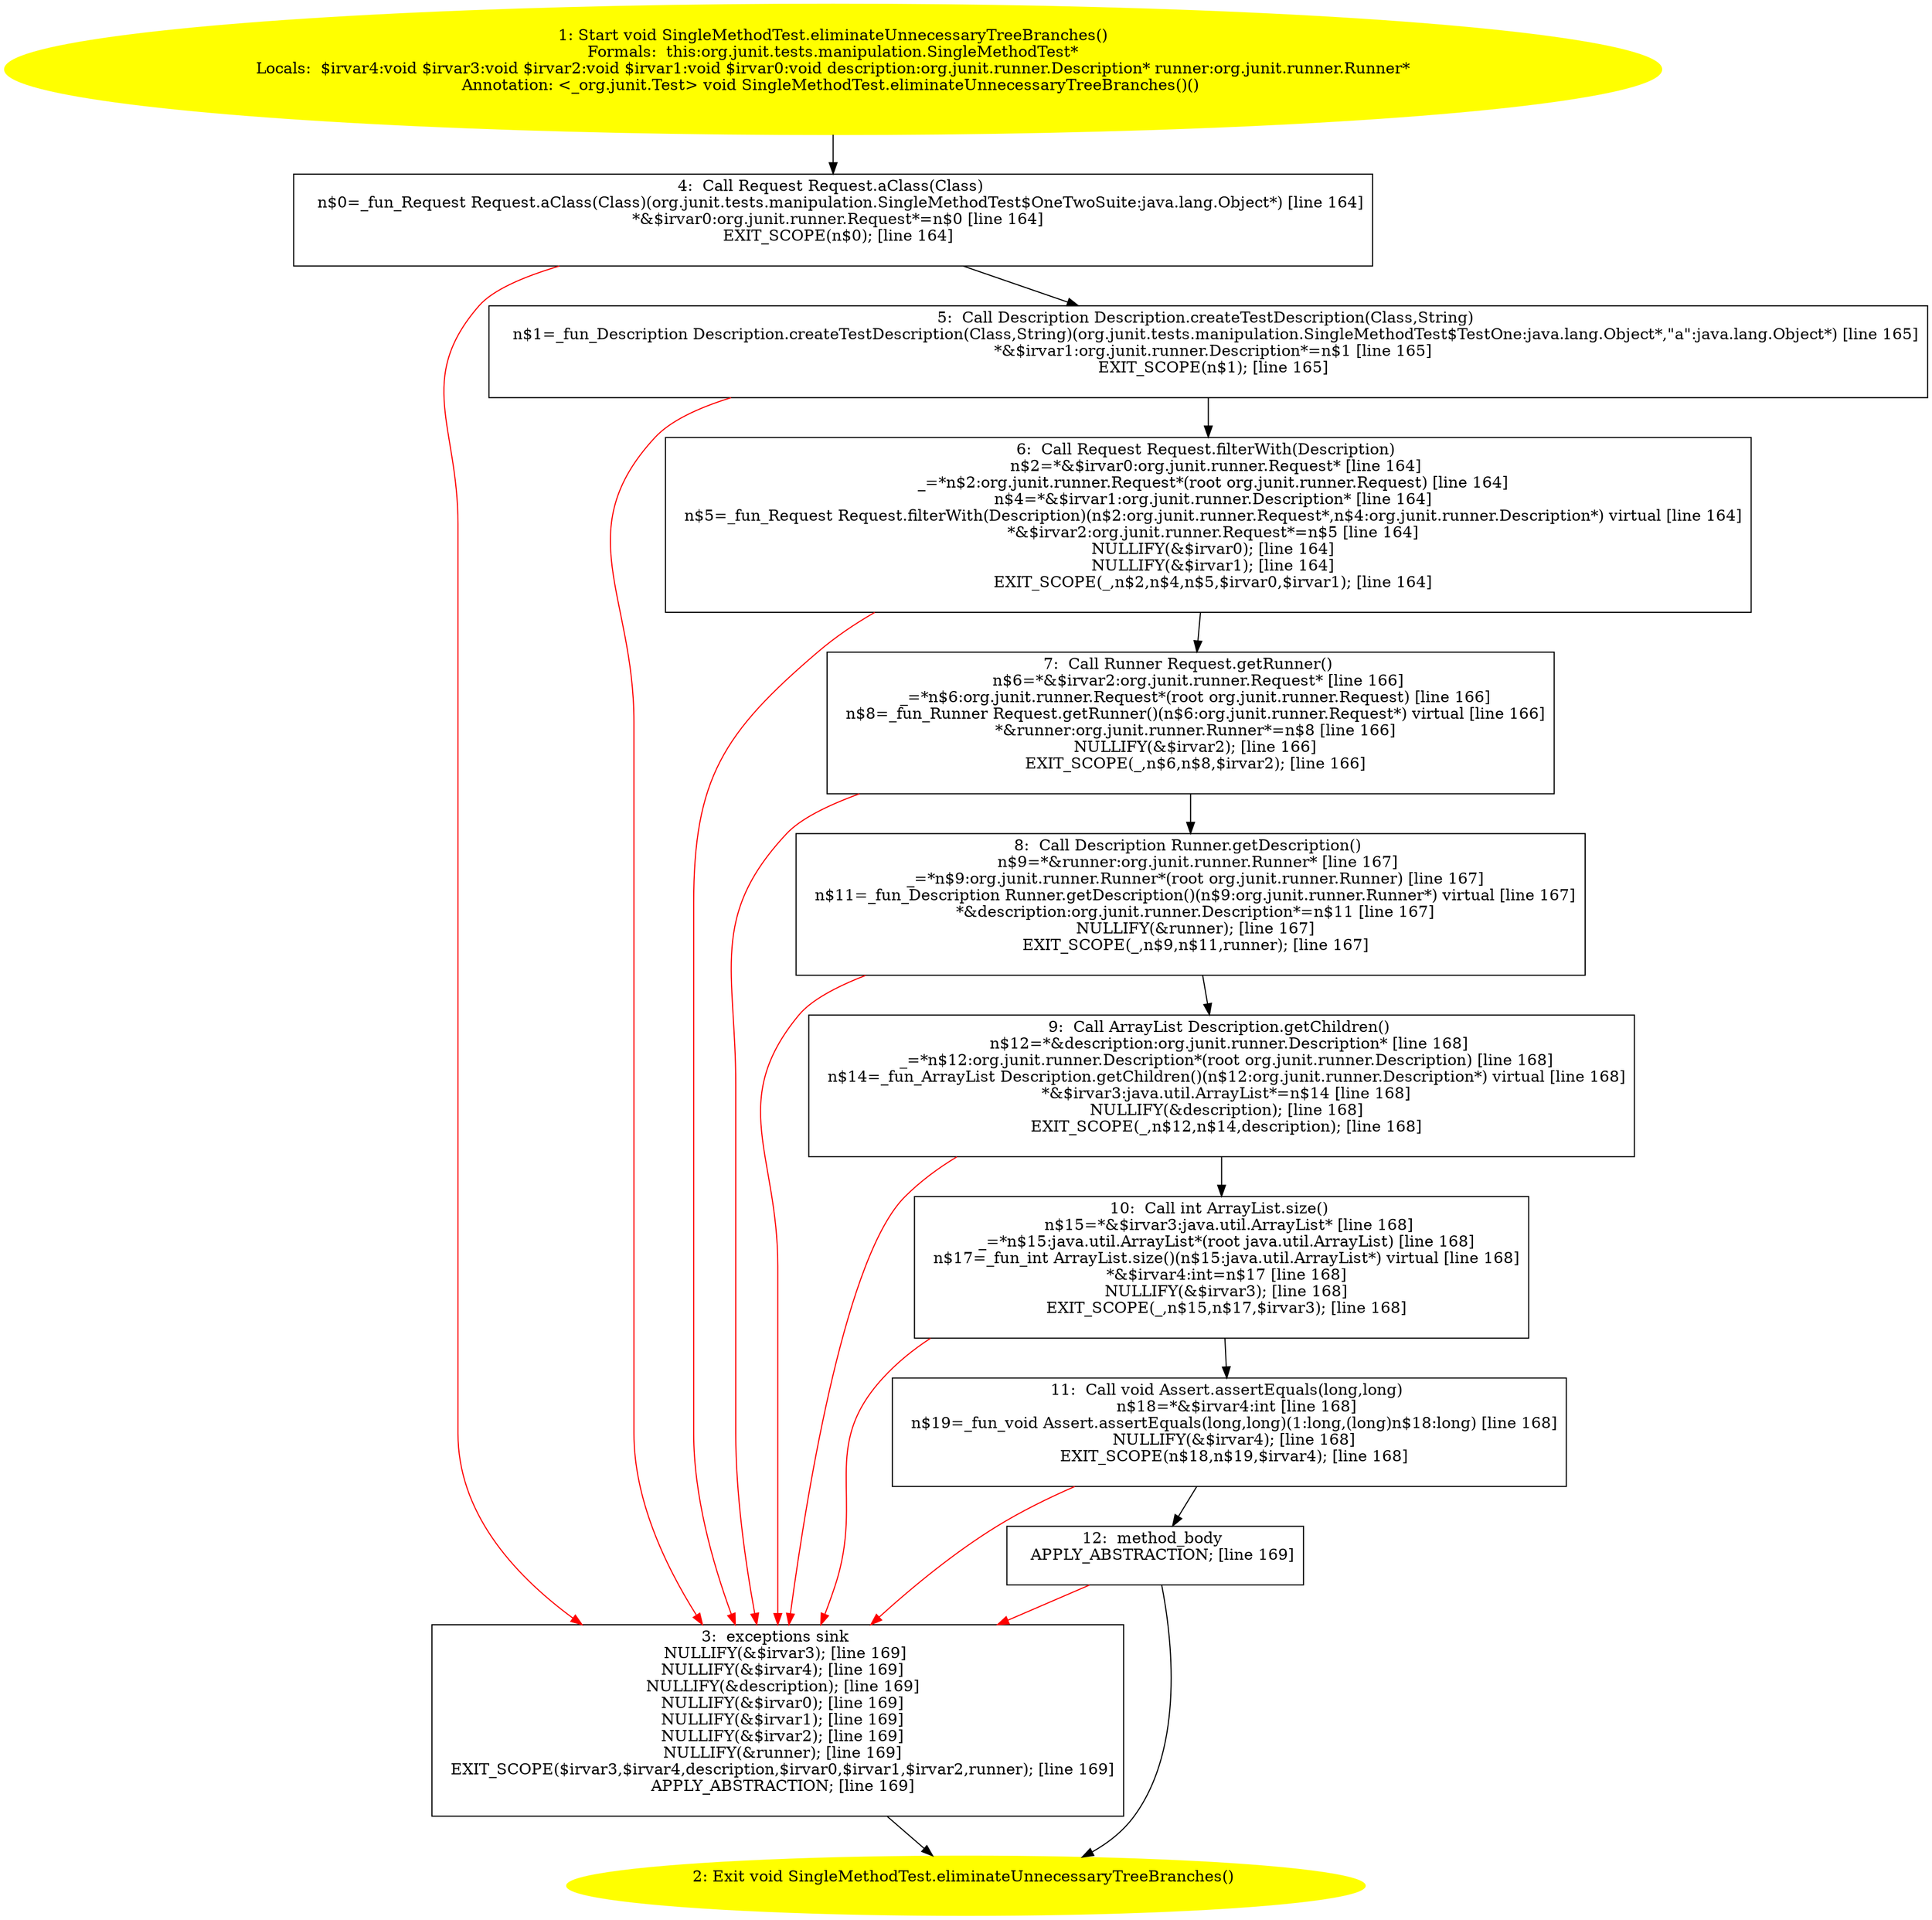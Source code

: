 /* @generated */
digraph cfg {
"org.junit.tests.manipulation.SingleMethodTest.eliminateUnnecessaryTreeBranches():void.c94d2c51eaa8e1d7b9226455f0bad934_1" [label="1: Start void SingleMethodTest.eliminateUnnecessaryTreeBranches()\nFormals:  this:org.junit.tests.manipulation.SingleMethodTest*\nLocals:  $irvar4:void $irvar3:void $irvar2:void $irvar1:void $irvar0:void description:org.junit.runner.Description* runner:org.junit.runner.Runner*\nAnnotation: <_org.junit.Test> void SingleMethodTest.eliminateUnnecessaryTreeBranches()() \n  " color=yellow style=filled]
	

	 "org.junit.tests.manipulation.SingleMethodTest.eliminateUnnecessaryTreeBranches():void.c94d2c51eaa8e1d7b9226455f0bad934_1" -> "org.junit.tests.manipulation.SingleMethodTest.eliminateUnnecessaryTreeBranches():void.c94d2c51eaa8e1d7b9226455f0bad934_4" ;
"org.junit.tests.manipulation.SingleMethodTest.eliminateUnnecessaryTreeBranches():void.c94d2c51eaa8e1d7b9226455f0bad934_2" [label="2: Exit void SingleMethodTest.eliminateUnnecessaryTreeBranches() \n  " color=yellow style=filled]
	

"org.junit.tests.manipulation.SingleMethodTest.eliminateUnnecessaryTreeBranches():void.c94d2c51eaa8e1d7b9226455f0bad934_3" [label="3:  exceptions sink \n   NULLIFY(&$irvar3); [line 169]\n  NULLIFY(&$irvar4); [line 169]\n  NULLIFY(&description); [line 169]\n  NULLIFY(&$irvar0); [line 169]\n  NULLIFY(&$irvar1); [line 169]\n  NULLIFY(&$irvar2); [line 169]\n  NULLIFY(&runner); [line 169]\n  EXIT_SCOPE($irvar3,$irvar4,description,$irvar0,$irvar1,$irvar2,runner); [line 169]\n  APPLY_ABSTRACTION; [line 169]\n " shape="box"]
	

	 "org.junit.tests.manipulation.SingleMethodTest.eliminateUnnecessaryTreeBranches():void.c94d2c51eaa8e1d7b9226455f0bad934_3" -> "org.junit.tests.manipulation.SingleMethodTest.eliminateUnnecessaryTreeBranches():void.c94d2c51eaa8e1d7b9226455f0bad934_2" ;
"org.junit.tests.manipulation.SingleMethodTest.eliminateUnnecessaryTreeBranches():void.c94d2c51eaa8e1d7b9226455f0bad934_4" [label="4:  Call Request Request.aClass(Class) \n   n$0=_fun_Request Request.aClass(Class)(org.junit.tests.manipulation.SingleMethodTest$OneTwoSuite:java.lang.Object*) [line 164]\n  *&$irvar0:org.junit.runner.Request*=n$0 [line 164]\n  EXIT_SCOPE(n$0); [line 164]\n " shape="box"]
	

	 "org.junit.tests.manipulation.SingleMethodTest.eliminateUnnecessaryTreeBranches():void.c94d2c51eaa8e1d7b9226455f0bad934_4" -> "org.junit.tests.manipulation.SingleMethodTest.eliminateUnnecessaryTreeBranches():void.c94d2c51eaa8e1d7b9226455f0bad934_5" ;
	 "org.junit.tests.manipulation.SingleMethodTest.eliminateUnnecessaryTreeBranches():void.c94d2c51eaa8e1d7b9226455f0bad934_4" -> "org.junit.tests.manipulation.SingleMethodTest.eliminateUnnecessaryTreeBranches():void.c94d2c51eaa8e1d7b9226455f0bad934_3" [color="red" ];
"org.junit.tests.manipulation.SingleMethodTest.eliminateUnnecessaryTreeBranches():void.c94d2c51eaa8e1d7b9226455f0bad934_5" [label="5:  Call Description Description.createTestDescription(Class,String) \n   n$1=_fun_Description Description.createTestDescription(Class,String)(org.junit.tests.manipulation.SingleMethodTest$TestOne:java.lang.Object*,\"a\":java.lang.Object*) [line 165]\n  *&$irvar1:org.junit.runner.Description*=n$1 [line 165]\n  EXIT_SCOPE(n$1); [line 165]\n " shape="box"]
	

	 "org.junit.tests.manipulation.SingleMethodTest.eliminateUnnecessaryTreeBranches():void.c94d2c51eaa8e1d7b9226455f0bad934_5" -> "org.junit.tests.manipulation.SingleMethodTest.eliminateUnnecessaryTreeBranches():void.c94d2c51eaa8e1d7b9226455f0bad934_6" ;
	 "org.junit.tests.manipulation.SingleMethodTest.eliminateUnnecessaryTreeBranches():void.c94d2c51eaa8e1d7b9226455f0bad934_5" -> "org.junit.tests.manipulation.SingleMethodTest.eliminateUnnecessaryTreeBranches():void.c94d2c51eaa8e1d7b9226455f0bad934_3" [color="red" ];
"org.junit.tests.manipulation.SingleMethodTest.eliminateUnnecessaryTreeBranches():void.c94d2c51eaa8e1d7b9226455f0bad934_6" [label="6:  Call Request Request.filterWith(Description) \n   n$2=*&$irvar0:org.junit.runner.Request* [line 164]\n  _=*n$2:org.junit.runner.Request*(root org.junit.runner.Request) [line 164]\n  n$4=*&$irvar1:org.junit.runner.Description* [line 164]\n  n$5=_fun_Request Request.filterWith(Description)(n$2:org.junit.runner.Request*,n$4:org.junit.runner.Description*) virtual [line 164]\n  *&$irvar2:org.junit.runner.Request*=n$5 [line 164]\n  NULLIFY(&$irvar0); [line 164]\n  NULLIFY(&$irvar1); [line 164]\n  EXIT_SCOPE(_,n$2,n$4,n$5,$irvar0,$irvar1); [line 164]\n " shape="box"]
	

	 "org.junit.tests.manipulation.SingleMethodTest.eliminateUnnecessaryTreeBranches():void.c94d2c51eaa8e1d7b9226455f0bad934_6" -> "org.junit.tests.manipulation.SingleMethodTest.eliminateUnnecessaryTreeBranches():void.c94d2c51eaa8e1d7b9226455f0bad934_7" ;
	 "org.junit.tests.manipulation.SingleMethodTest.eliminateUnnecessaryTreeBranches():void.c94d2c51eaa8e1d7b9226455f0bad934_6" -> "org.junit.tests.manipulation.SingleMethodTest.eliminateUnnecessaryTreeBranches():void.c94d2c51eaa8e1d7b9226455f0bad934_3" [color="red" ];
"org.junit.tests.manipulation.SingleMethodTest.eliminateUnnecessaryTreeBranches():void.c94d2c51eaa8e1d7b9226455f0bad934_7" [label="7:  Call Runner Request.getRunner() \n   n$6=*&$irvar2:org.junit.runner.Request* [line 166]\n  _=*n$6:org.junit.runner.Request*(root org.junit.runner.Request) [line 166]\n  n$8=_fun_Runner Request.getRunner()(n$6:org.junit.runner.Request*) virtual [line 166]\n  *&runner:org.junit.runner.Runner*=n$8 [line 166]\n  NULLIFY(&$irvar2); [line 166]\n  EXIT_SCOPE(_,n$6,n$8,$irvar2); [line 166]\n " shape="box"]
	

	 "org.junit.tests.manipulation.SingleMethodTest.eliminateUnnecessaryTreeBranches():void.c94d2c51eaa8e1d7b9226455f0bad934_7" -> "org.junit.tests.manipulation.SingleMethodTest.eliminateUnnecessaryTreeBranches():void.c94d2c51eaa8e1d7b9226455f0bad934_8" ;
	 "org.junit.tests.manipulation.SingleMethodTest.eliminateUnnecessaryTreeBranches():void.c94d2c51eaa8e1d7b9226455f0bad934_7" -> "org.junit.tests.manipulation.SingleMethodTest.eliminateUnnecessaryTreeBranches():void.c94d2c51eaa8e1d7b9226455f0bad934_3" [color="red" ];
"org.junit.tests.manipulation.SingleMethodTest.eliminateUnnecessaryTreeBranches():void.c94d2c51eaa8e1d7b9226455f0bad934_8" [label="8:  Call Description Runner.getDescription() \n   n$9=*&runner:org.junit.runner.Runner* [line 167]\n  _=*n$9:org.junit.runner.Runner*(root org.junit.runner.Runner) [line 167]\n  n$11=_fun_Description Runner.getDescription()(n$9:org.junit.runner.Runner*) virtual [line 167]\n  *&description:org.junit.runner.Description*=n$11 [line 167]\n  NULLIFY(&runner); [line 167]\n  EXIT_SCOPE(_,n$9,n$11,runner); [line 167]\n " shape="box"]
	

	 "org.junit.tests.manipulation.SingleMethodTest.eliminateUnnecessaryTreeBranches():void.c94d2c51eaa8e1d7b9226455f0bad934_8" -> "org.junit.tests.manipulation.SingleMethodTest.eliminateUnnecessaryTreeBranches():void.c94d2c51eaa8e1d7b9226455f0bad934_9" ;
	 "org.junit.tests.manipulation.SingleMethodTest.eliminateUnnecessaryTreeBranches():void.c94d2c51eaa8e1d7b9226455f0bad934_8" -> "org.junit.tests.manipulation.SingleMethodTest.eliminateUnnecessaryTreeBranches():void.c94d2c51eaa8e1d7b9226455f0bad934_3" [color="red" ];
"org.junit.tests.manipulation.SingleMethodTest.eliminateUnnecessaryTreeBranches():void.c94d2c51eaa8e1d7b9226455f0bad934_9" [label="9:  Call ArrayList Description.getChildren() \n   n$12=*&description:org.junit.runner.Description* [line 168]\n  _=*n$12:org.junit.runner.Description*(root org.junit.runner.Description) [line 168]\n  n$14=_fun_ArrayList Description.getChildren()(n$12:org.junit.runner.Description*) virtual [line 168]\n  *&$irvar3:java.util.ArrayList*=n$14 [line 168]\n  NULLIFY(&description); [line 168]\n  EXIT_SCOPE(_,n$12,n$14,description); [line 168]\n " shape="box"]
	

	 "org.junit.tests.manipulation.SingleMethodTest.eliminateUnnecessaryTreeBranches():void.c94d2c51eaa8e1d7b9226455f0bad934_9" -> "org.junit.tests.manipulation.SingleMethodTest.eliminateUnnecessaryTreeBranches():void.c94d2c51eaa8e1d7b9226455f0bad934_10" ;
	 "org.junit.tests.manipulation.SingleMethodTest.eliminateUnnecessaryTreeBranches():void.c94d2c51eaa8e1d7b9226455f0bad934_9" -> "org.junit.tests.manipulation.SingleMethodTest.eliminateUnnecessaryTreeBranches():void.c94d2c51eaa8e1d7b9226455f0bad934_3" [color="red" ];
"org.junit.tests.manipulation.SingleMethodTest.eliminateUnnecessaryTreeBranches():void.c94d2c51eaa8e1d7b9226455f0bad934_10" [label="10:  Call int ArrayList.size() \n   n$15=*&$irvar3:java.util.ArrayList* [line 168]\n  _=*n$15:java.util.ArrayList*(root java.util.ArrayList) [line 168]\n  n$17=_fun_int ArrayList.size()(n$15:java.util.ArrayList*) virtual [line 168]\n  *&$irvar4:int=n$17 [line 168]\n  NULLIFY(&$irvar3); [line 168]\n  EXIT_SCOPE(_,n$15,n$17,$irvar3); [line 168]\n " shape="box"]
	

	 "org.junit.tests.manipulation.SingleMethodTest.eliminateUnnecessaryTreeBranches():void.c94d2c51eaa8e1d7b9226455f0bad934_10" -> "org.junit.tests.manipulation.SingleMethodTest.eliminateUnnecessaryTreeBranches():void.c94d2c51eaa8e1d7b9226455f0bad934_11" ;
	 "org.junit.tests.manipulation.SingleMethodTest.eliminateUnnecessaryTreeBranches():void.c94d2c51eaa8e1d7b9226455f0bad934_10" -> "org.junit.tests.manipulation.SingleMethodTest.eliminateUnnecessaryTreeBranches():void.c94d2c51eaa8e1d7b9226455f0bad934_3" [color="red" ];
"org.junit.tests.manipulation.SingleMethodTest.eliminateUnnecessaryTreeBranches():void.c94d2c51eaa8e1d7b9226455f0bad934_11" [label="11:  Call void Assert.assertEquals(long,long) \n   n$18=*&$irvar4:int [line 168]\n  n$19=_fun_void Assert.assertEquals(long,long)(1:long,(long)n$18:long) [line 168]\n  NULLIFY(&$irvar4); [line 168]\n  EXIT_SCOPE(n$18,n$19,$irvar4); [line 168]\n " shape="box"]
	

	 "org.junit.tests.manipulation.SingleMethodTest.eliminateUnnecessaryTreeBranches():void.c94d2c51eaa8e1d7b9226455f0bad934_11" -> "org.junit.tests.manipulation.SingleMethodTest.eliminateUnnecessaryTreeBranches():void.c94d2c51eaa8e1d7b9226455f0bad934_12" ;
	 "org.junit.tests.manipulation.SingleMethodTest.eliminateUnnecessaryTreeBranches():void.c94d2c51eaa8e1d7b9226455f0bad934_11" -> "org.junit.tests.manipulation.SingleMethodTest.eliminateUnnecessaryTreeBranches():void.c94d2c51eaa8e1d7b9226455f0bad934_3" [color="red" ];
"org.junit.tests.manipulation.SingleMethodTest.eliminateUnnecessaryTreeBranches():void.c94d2c51eaa8e1d7b9226455f0bad934_12" [label="12:  method_body \n   APPLY_ABSTRACTION; [line 169]\n " shape="box"]
	

	 "org.junit.tests.manipulation.SingleMethodTest.eliminateUnnecessaryTreeBranches():void.c94d2c51eaa8e1d7b9226455f0bad934_12" -> "org.junit.tests.manipulation.SingleMethodTest.eliminateUnnecessaryTreeBranches():void.c94d2c51eaa8e1d7b9226455f0bad934_2" ;
	 "org.junit.tests.manipulation.SingleMethodTest.eliminateUnnecessaryTreeBranches():void.c94d2c51eaa8e1d7b9226455f0bad934_12" -> "org.junit.tests.manipulation.SingleMethodTest.eliminateUnnecessaryTreeBranches():void.c94d2c51eaa8e1d7b9226455f0bad934_3" [color="red" ];
}
